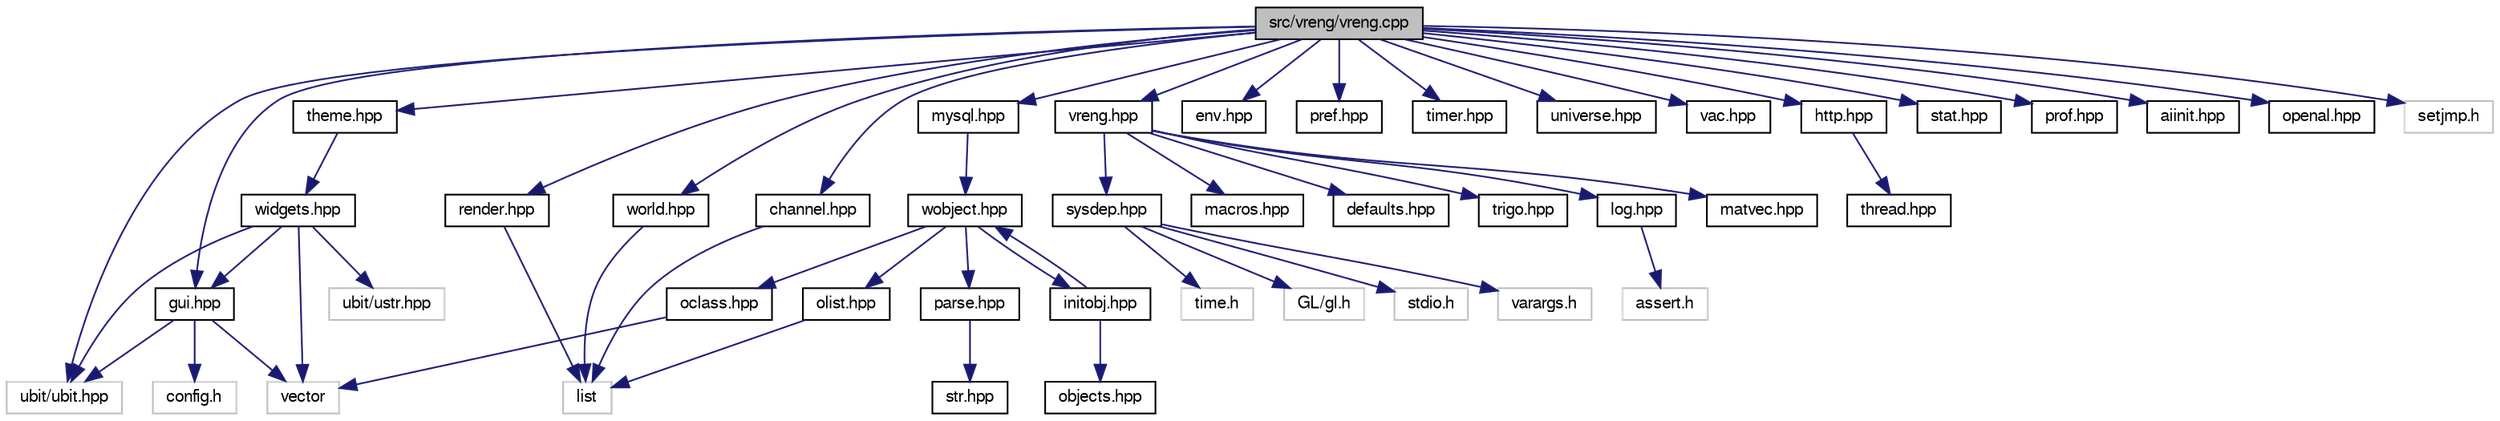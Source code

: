 digraph "src/vreng/vreng.cpp"
{
 // LATEX_PDF_SIZE
  bgcolor="transparent";
  edge [fontname="FreeSans",fontsize="10",labelfontname="FreeSans",labelfontsize="10"];
  node [fontname="FreeSans",fontsize="10",shape=record];
  Node1 [label="src/vreng/vreng.cpp",height=0.2,width=0.4,color="black", fillcolor="grey75", style="filled", fontcolor="black",tooltip=" "];
  Node1 -> Node2 [color="midnightblue",fontsize="10",style="solid",fontname="FreeSans"];
  Node2 [label="ubit/ubit.hpp",height=0.2,width=0.4,color="grey75",tooltip=" "];
  Node1 -> Node3 [color="midnightblue",fontsize="10",style="solid",fontname="FreeSans"];
  Node3 [label="vreng.hpp",height=0.2,width=0.4,color="black",URL="$a00143.html",tooltip=" "];
  Node3 -> Node4 [color="midnightblue",fontsize="10",style="solid",fontname="FreeSans"];
  Node4 [label="sysdep.hpp",height=0.2,width=0.4,color="black",URL="$a00182.html",tooltip=" "];
  Node4 -> Node5 [color="midnightblue",fontsize="10",style="solid",fontname="FreeSans"];
  Node5 [label="stdio.h",height=0.2,width=0.4,color="grey75",tooltip=" "];
  Node4 -> Node6 [color="midnightblue",fontsize="10",style="solid",fontname="FreeSans"];
  Node6 [label="varargs.h",height=0.2,width=0.4,color="grey75",tooltip=" "];
  Node4 -> Node7 [color="midnightblue",fontsize="10",style="solid",fontname="FreeSans"];
  Node7 [label="time.h",height=0.2,width=0.4,color="grey75",tooltip=" "];
  Node4 -> Node8 [color="midnightblue",fontsize="10",style="solid",fontname="FreeSans"];
  Node8 [label="GL/gl.h",height=0.2,width=0.4,color="grey75",tooltip=" "];
  Node3 -> Node9 [color="midnightblue",fontsize="10",style="solid",fontname="FreeSans"];
  Node9 [label="macros.hpp",height=0.2,width=0.4,color="black",URL="$a00047.html",tooltip=" "];
  Node3 -> Node10 [color="midnightblue",fontsize="10",style="solid",fontname="FreeSans"];
  Node10 [label="defaults.hpp",height=0.2,width=0.4,color="black",URL="$a00014.html",tooltip=" "];
  Node3 -> Node11 [color="midnightblue",fontsize="10",style="solid",fontname="FreeSans"];
  Node11 [label="trigo.hpp",height=0.2,width=0.4,color="black",URL="$a00119.html",tooltip=" "];
  Node3 -> Node12 [color="midnightblue",fontsize="10",style="solid",fontname="FreeSans"];
  Node12 [label="log.hpp",height=0.2,width=0.4,color="black",URL="$a00044.html",tooltip=" "];
  Node12 -> Node13 [color="midnightblue",fontsize="10",style="solid",fontname="FreeSans"];
  Node13 [label="assert.h",height=0.2,width=0.4,color="grey75",tooltip=" "];
  Node3 -> Node14 [color="midnightblue",fontsize="10",style="solid",fontname="FreeSans"];
  Node14 [label="matvec.hpp",height=0.2,width=0.4,color="black",URL="$a00053.html",tooltip=" "];
  Node1 -> Node15 [color="midnightblue",fontsize="10",style="solid",fontname="FreeSans"];
  Node15 [label="gui.hpp",height=0.2,width=0.4,color="black",URL="$a00209.html",tooltip=" "];
  Node15 -> Node16 [color="midnightblue",fontsize="10",style="solid",fontname="FreeSans"];
  Node16 [label="config.h",height=0.2,width=0.4,color="grey75",tooltip=" "];
  Node15 -> Node17 [color="midnightblue",fontsize="10",style="solid",fontname="FreeSans"];
  Node17 [label="vector",height=0.2,width=0.4,color="grey75",tooltip=" "];
  Node15 -> Node2 [color="midnightblue",fontsize="10",style="solid",fontname="FreeSans"];
  Node1 -> Node18 [color="midnightblue",fontsize="10",style="solid",fontname="FreeSans"];
  Node18 [label="env.hpp",height=0.2,width=0.4,color="black",URL="$a00020.html",tooltip=" "];
  Node1 -> Node19 [color="midnightblue",fontsize="10",style="solid",fontname="FreeSans"];
  Node19 [label="pref.hpp",height=0.2,width=0.4,color="black",URL="$a00065.html",tooltip=" "];
  Node1 -> Node20 [color="midnightblue",fontsize="10",style="solid",fontname="FreeSans"];
  Node20 [label="theme.hpp",height=0.2,width=0.4,color="black",URL="$a00257.html",tooltip=" "];
  Node20 -> Node21 [color="midnightblue",fontsize="10",style="solid",fontname="FreeSans"];
  Node21 [label="widgets.hpp",height=0.2,width=0.4,color="black",URL="$a00263.html",tooltip=" "];
  Node21 -> Node17 [color="midnightblue",fontsize="10",style="solid",fontname="FreeSans"];
  Node21 -> Node2 [color="midnightblue",fontsize="10",style="solid",fontname="FreeSans"];
  Node21 -> Node15 [color="midnightblue",fontsize="10",style="solid",fontname="FreeSans"];
  Node21 -> Node22 [color="midnightblue",fontsize="10",style="solid",fontname="FreeSans"];
  Node22 [label="ubit/ustr.hpp",height=0.2,width=0.4,color="grey75",tooltip=" "];
  Node1 -> Node23 [color="midnightblue",fontsize="10",style="solid",fontname="FreeSans"];
  Node23 [label="timer.hpp",height=0.2,width=0.4,color="black",URL="$a00113.html",tooltip=" "];
  Node1 -> Node24 [color="midnightblue",fontsize="10",style="solid",fontname="FreeSans"];
  Node24 [label="render.hpp",height=0.2,width=0.4,color="black",URL="$a00992.html",tooltip=" "];
  Node24 -> Node25 [color="midnightblue",fontsize="10",style="solid",fontname="FreeSans"];
  Node25 [label="list",height=0.2,width=0.4,color="grey75",tooltip=" "];
  Node1 -> Node26 [color="midnightblue",fontsize="10",style="solid",fontname="FreeSans"];
  Node26 [label="universe.hpp",height=0.2,width=0.4,color="black",URL="$a00128.html",tooltip=" "];
  Node1 -> Node27 [color="midnightblue",fontsize="10",style="solid",fontname="FreeSans"];
  Node27 [label="world.hpp",height=0.2,width=0.4,color="black",URL="$a00149.html",tooltip=" "];
  Node27 -> Node25 [color="midnightblue",fontsize="10",style="solid",fontname="FreeSans"];
  Node1 -> Node28 [color="midnightblue",fontsize="10",style="solid",fontname="FreeSans"];
  Node28 [label="vac.hpp",height=0.2,width=0.4,color="black",URL="$a00932.html",tooltip=" "];
  Node1 -> Node29 [color="midnightblue",fontsize="10",style="solid",fontname="FreeSans"];
  Node29 [label="channel.hpp",height=0.2,width=0.4,color="black",URL="$a00872.html",tooltip=" "];
  Node29 -> Node25 [color="midnightblue",fontsize="10",style="solid",fontname="FreeSans"];
  Node1 -> Node30 [color="midnightblue",fontsize="10",style="solid",fontname="FreeSans"];
  Node30 [label="http.hpp",height=0.2,width=0.4,color="black",URL="$a00038.html",tooltip=" "];
  Node30 -> Node31 [color="midnightblue",fontsize="10",style="solid",fontname="FreeSans"];
  Node31 [label="thread.hpp",height=0.2,width=0.4,color="black",URL="$a00188.html",tooltip=" "];
  Node1 -> Node32 [color="midnightblue",fontsize="10",style="solid",fontname="FreeSans"];
  Node32 [label="mysql.hpp",height=0.2,width=0.4,color="black",URL="$a00614.html",tooltip=" "];
  Node32 -> Node33 [color="midnightblue",fontsize="10",style="solid",fontname="FreeSans"];
  Node33 [label="wobject.hpp",height=0.2,width=0.4,color="black",URL="$a00866.html",tooltip=" "];
  Node33 -> Node34 [color="midnightblue",fontsize="10",style="solid",fontname="FreeSans"];
  Node34 [label="oclass.hpp",height=0.2,width=0.4,color="black",URL="$a00626.html",tooltip=" "];
  Node34 -> Node17 [color="midnightblue",fontsize="10",style="solid",fontname="FreeSans"];
  Node33 -> Node35 [color="midnightblue",fontsize="10",style="solid",fontname="FreeSans"];
  Node35 [label="olist.hpp",height=0.2,width=0.4,color="black",URL="$a00632.html",tooltip=" "];
  Node35 -> Node25 [color="midnightblue",fontsize="10",style="solid",fontname="FreeSans"];
  Node33 -> Node36 [color="midnightblue",fontsize="10",style="solid",fontname="FreeSans"];
  Node36 [label="parse.hpp",height=0.2,width=0.4,color="black",URL="$a00638.html",tooltip=" "];
  Node36 -> Node37 [color="midnightblue",fontsize="10",style="solid",fontname="FreeSans"];
  Node37 [label="str.hpp",height=0.2,width=0.4,color="black",URL="$a00179.html",tooltip=" "];
  Node33 -> Node38 [color="midnightblue",fontsize="10",style="solid",fontname="FreeSans"];
  Node38 [label="initobj.hpp",height=0.2,width=0.4,color="black",URL="$a00554.html",tooltip=" "];
  Node38 -> Node39 [color="midnightblue",fontsize="10",style="solid",fontname="FreeSans"];
  Node39 [label="objects.hpp",height=0.2,width=0.4,color="black",URL="$a00620.html",tooltip=" "];
  Node38 -> Node33 [color="midnightblue",fontsize="10",style="solid",fontname="FreeSans"];
  Node1 -> Node40 [color="midnightblue",fontsize="10",style="solid",fontname="FreeSans"];
  Node40 [label="stat.hpp",height=0.2,width=0.4,color="black",URL="$a00107.html",tooltip=" "];
  Node1 -> Node41 [color="midnightblue",fontsize="10",style="solid",fontname="FreeSans"];
  Node41 [label="prof.hpp",height=0.2,width=0.4,color="black",URL="$a00071.html",tooltip=" "];
  Node1 -> Node42 [color="midnightblue",fontsize="10",style="solid",fontname="FreeSans"];
  Node42 [label="aiinit.hpp",height=0.2,width=0.4,color="black",URL="$a01352.html",tooltip=" "];
  Node1 -> Node43 [color="midnightblue",fontsize="10",style="solid",fontname="FreeSans"];
  Node43 [label="openal.hpp",height=0.2,width=0.4,color="black",URL="$a00059.html",tooltip=" "];
  Node1 -> Node44 [color="midnightblue",fontsize="10",style="solid",fontname="FreeSans"];
  Node44 [label="setjmp.h",height=0.2,width=0.4,color="grey75",tooltip=" "];
}
